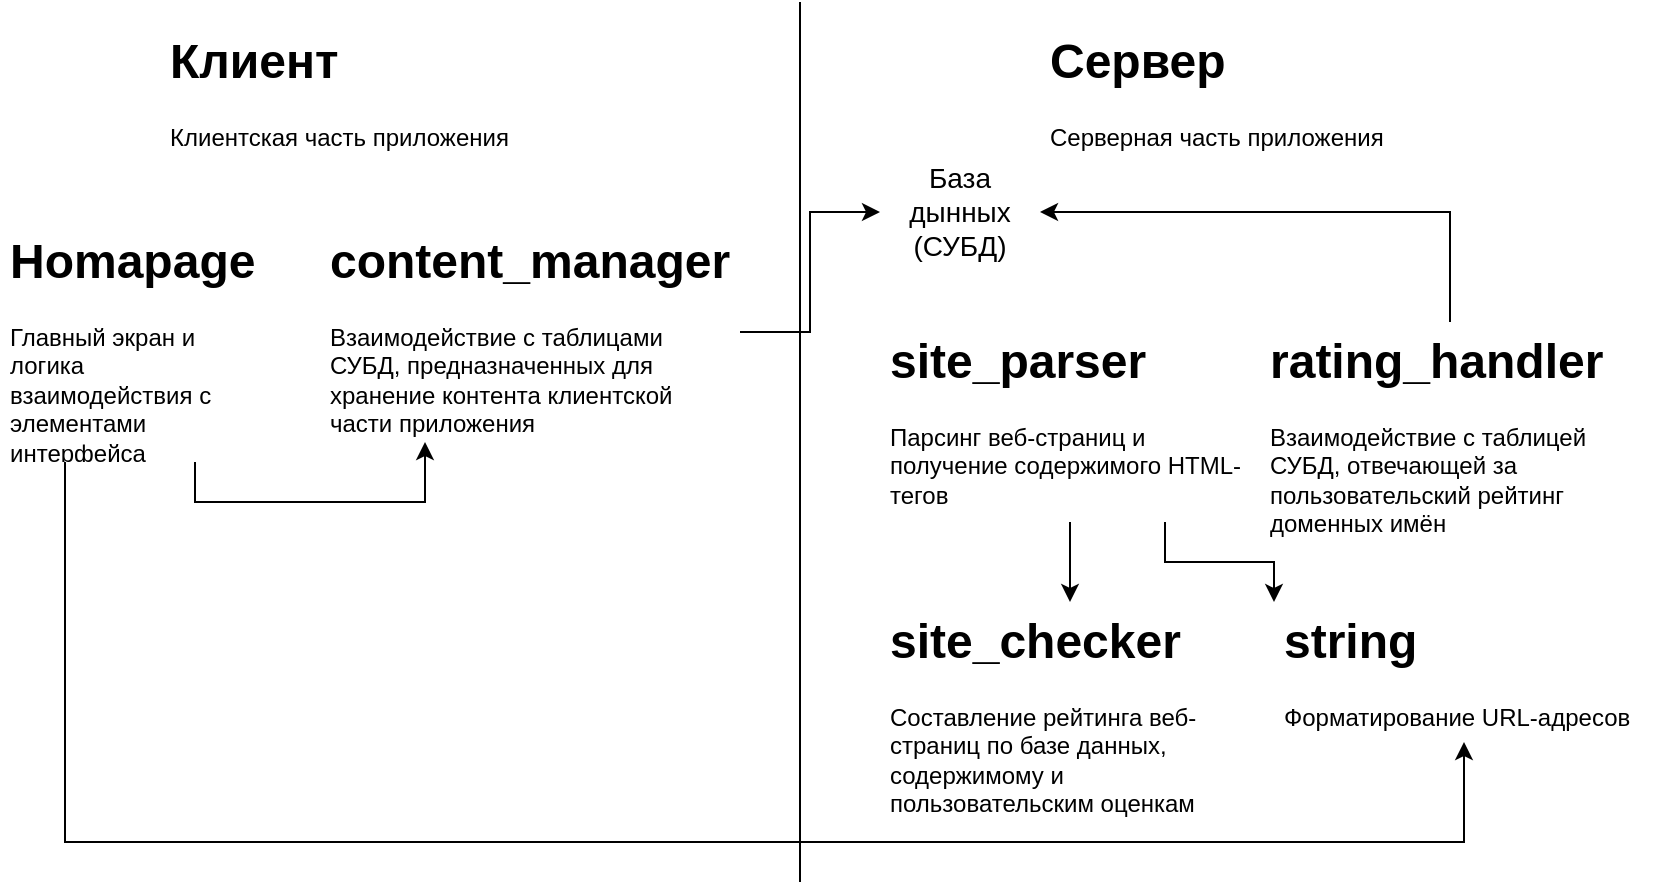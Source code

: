 <mxfile version="16.5.1" type="device"><diagram id="eENY4kdIdYYPYEs2_8op" name="Страница 1"><mxGraphModel dx="782" dy="768" grid="1" gridSize="10" guides="1" tooltips="1" connect="1" arrows="1" fold="1" page="1" pageScale="1" pageWidth="827" pageHeight="1169" math="0" shadow="0"><root><mxCell id="0"/><mxCell id="1" parent="0"/><mxCell id="ZmTw7siKzRmQ10kicugk-1" value="" style="endArrow=none;html=1;rounded=0;" parent="1" edge="1"><mxGeometry width="50" height="50" relative="1" as="geometry"><mxPoint x="400" y="440" as="sourcePoint"/><mxPoint x="400" as="targetPoint"/></mxGeometry></mxCell><mxCell id="ZmTw7siKzRmQ10kicugk-32" style="edgeStyle=orthogonalEdgeStyle;rounded=0;orthogonalLoop=1;jettySize=auto;html=1;exitX=0.75;exitY=1;exitDx=0;exitDy=0;entryX=0.25;entryY=1;entryDx=0;entryDy=0;fontSize=14;" parent="1" source="ZmTw7siKzRmQ10kicugk-11" target="ZmTw7siKzRmQ10kicugk-12" edge="1"><mxGeometry relative="1" as="geometry"/></mxCell><mxCell id="ZmTw7siKzRmQ10kicugk-33" style="edgeStyle=orthogonalEdgeStyle;rounded=0;orthogonalLoop=1;jettySize=auto;html=1;exitX=0.25;exitY=1;exitDx=0;exitDy=0;entryX=0.5;entryY=1;entryDx=0;entryDy=0;fontSize=14;" parent="1" source="ZmTw7siKzRmQ10kicugk-11" target="ZmTw7siKzRmQ10kicugk-21" edge="1"><mxGeometry relative="1" as="geometry"><Array as="points"><mxPoint x="33" y="420"/><mxPoint x="732" y="420"/></Array></mxGeometry></mxCell><mxCell id="ZmTw7siKzRmQ10kicugk-11" value="&lt;h1&gt;Homapage&lt;/h1&gt;&lt;p&gt;Главный экран и логика взаимодействия с элементами интерфейса&lt;/p&gt;" style="text;html=1;strokeColor=none;fillColor=none;spacing=5;spacingTop=-20;whiteSpace=wrap;overflow=hidden;rounded=0;" parent="1" vertex="1"><mxGeometry y="110" width="130" height="120" as="geometry"/></mxCell><mxCell id="ZmTw7siKzRmQ10kicugk-27" style="edgeStyle=orthogonalEdgeStyle;rounded=0;orthogonalLoop=1;jettySize=auto;html=1;exitX=1;exitY=0.5;exitDx=0;exitDy=0;fontSize=14;" parent="1" source="ZmTw7siKzRmQ10kicugk-12" target="ZmTw7siKzRmQ10kicugk-26" edge="1"><mxGeometry relative="1" as="geometry"/></mxCell><mxCell id="ZmTw7siKzRmQ10kicugk-12" value="&lt;h1&gt;content_manager&lt;/h1&gt;&lt;div&gt;Взаимодействие с таблицами СУБД, предназначенных для хранение контента клиентской части приложения&lt;/div&gt;" style="text;html=1;strokeColor=none;fillColor=none;spacing=5;spacingTop=-20;whiteSpace=wrap;overflow=hidden;rounded=0;" parent="1" vertex="1"><mxGeometry x="160" y="110" width="210" height="110" as="geometry"/></mxCell><mxCell id="ZmTw7siKzRmQ10kicugk-13" value="&lt;h1&gt;Клиент&lt;/h1&gt;&lt;div&gt;Клиентская часть приложения&lt;/div&gt;" style="text;html=1;strokeColor=none;fillColor=none;spacing=5;spacingTop=-20;whiteSpace=wrap;overflow=hidden;rounded=0;" parent="1" vertex="1"><mxGeometry x="80" y="10" width="190" height="80" as="geometry"/></mxCell><mxCell id="ZmTw7siKzRmQ10kicugk-14" value="&lt;h1&gt;Сервер&lt;/h1&gt;&lt;div&gt;Серверная часть приложения&lt;/div&gt;" style="text;html=1;strokeColor=none;fillColor=none;spacing=5;spacingTop=-20;whiteSpace=wrap;overflow=hidden;rounded=0;" parent="1" vertex="1"><mxGeometry x="520" y="10" width="190" height="80" as="geometry"/></mxCell><mxCell id="ZmTw7siKzRmQ10kicugk-29" style="edgeStyle=orthogonalEdgeStyle;rounded=0;orthogonalLoop=1;jettySize=auto;html=1;exitX=0.5;exitY=1;exitDx=0;exitDy=0;fontSize=14;" parent="1" source="ZmTw7siKzRmQ10kicugk-16" target="ZmTw7siKzRmQ10kicugk-24" edge="1"><mxGeometry relative="1" as="geometry"/></mxCell><mxCell id="ZmTw7siKzRmQ10kicugk-31" style="edgeStyle=orthogonalEdgeStyle;rounded=0;orthogonalLoop=1;jettySize=auto;html=1;exitX=0.75;exitY=1;exitDx=0;exitDy=0;entryX=0;entryY=0;entryDx=0;entryDy=0;fontSize=14;" parent="1" source="ZmTw7siKzRmQ10kicugk-16" target="ZmTw7siKzRmQ10kicugk-21" edge="1"><mxGeometry relative="1" as="geometry"/></mxCell><mxCell id="ZmTw7siKzRmQ10kicugk-16" value="&lt;h1&gt;site_parser&lt;/h1&gt;&lt;div&gt;Парсинг веб-страниц и получение содержимого HTML-тегов&lt;/div&gt;" style="text;html=1;strokeColor=none;fillColor=none;spacing=5;spacingTop=-20;whiteSpace=wrap;overflow=hidden;rounded=0;" parent="1" vertex="1"><mxGeometry x="440" y="160" width="190" height="100" as="geometry"/></mxCell><mxCell id="ZmTw7siKzRmQ10kicugk-21" value="&lt;h1&gt;string&lt;/h1&gt;&lt;div&gt;Форматирование URL-адресов&lt;/div&gt;" style="text;html=1;strokeColor=none;fillColor=none;spacing=5;spacingTop=-20;whiteSpace=wrap;overflow=hidden;rounded=0;" parent="1" vertex="1"><mxGeometry x="637" y="300" width="190" height="70" as="geometry"/></mxCell><mxCell id="ZmTw7siKzRmQ10kicugk-30" style="edgeStyle=orthogonalEdgeStyle;rounded=0;orthogonalLoop=1;jettySize=auto;html=1;exitX=0.5;exitY=0;exitDx=0;exitDy=0;entryX=1;entryY=0.5;entryDx=0;entryDy=0;fontSize=14;" parent="1" source="ZmTw7siKzRmQ10kicugk-23" target="ZmTw7siKzRmQ10kicugk-26" edge="1"><mxGeometry relative="1" as="geometry"/></mxCell><mxCell id="ZmTw7siKzRmQ10kicugk-23" value="&lt;h1&gt;rating_handler&lt;/h1&gt;&lt;div&gt;Взаимодействие с таблицей СУБД, отвечающей за пользовательский рейтинг доменных имён&lt;/div&gt;" style="text;html=1;strokeColor=none;fillColor=none;spacing=5;spacingTop=-20;whiteSpace=wrap;overflow=hidden;rounded=0;" parent="1" vertex="1"><mxGeometry x="630" y="160" width="190" height="110" as="geometry"/></mxCell><mxCell id="ZmTw7siKzRmQ10kicugk-24" value="&lt;h1&gt;site_checker&lt;/h1&gt;&lt;div&gt;Составление рейтинга веб-страниц по базе данных, содержимому и пользовательским оценкам&lt;/div&gt;" style="text;html=1;strokeColor=none;fillColor=none;spacing=5;spacingTop=-20;whiteSpace=wrap;overflow=hidden;rounded=0;" parent="1" vertex="1"><mxGeometry x="440" y="300" width="190" height="110" as="geometry"/></mxCell><mxCell id="ZmTw7siKzRmQ10kicugk-26" value="&lt;font style=&quot;font-size: 14px&quot;&gt;База дынных (СУБД)&lt;/font&gt;" style="text;html=1;strokeColor=none;fillColor=none;align=center;verticalAlign=middle;whiteSpace=wrap;rounded=0;" parent="1" vertex="1"><mxGeometry x="440" y="80" width="80" height="50" as="geometry"/></mxCell></root></mxGraphModel></diagram></mxfile>